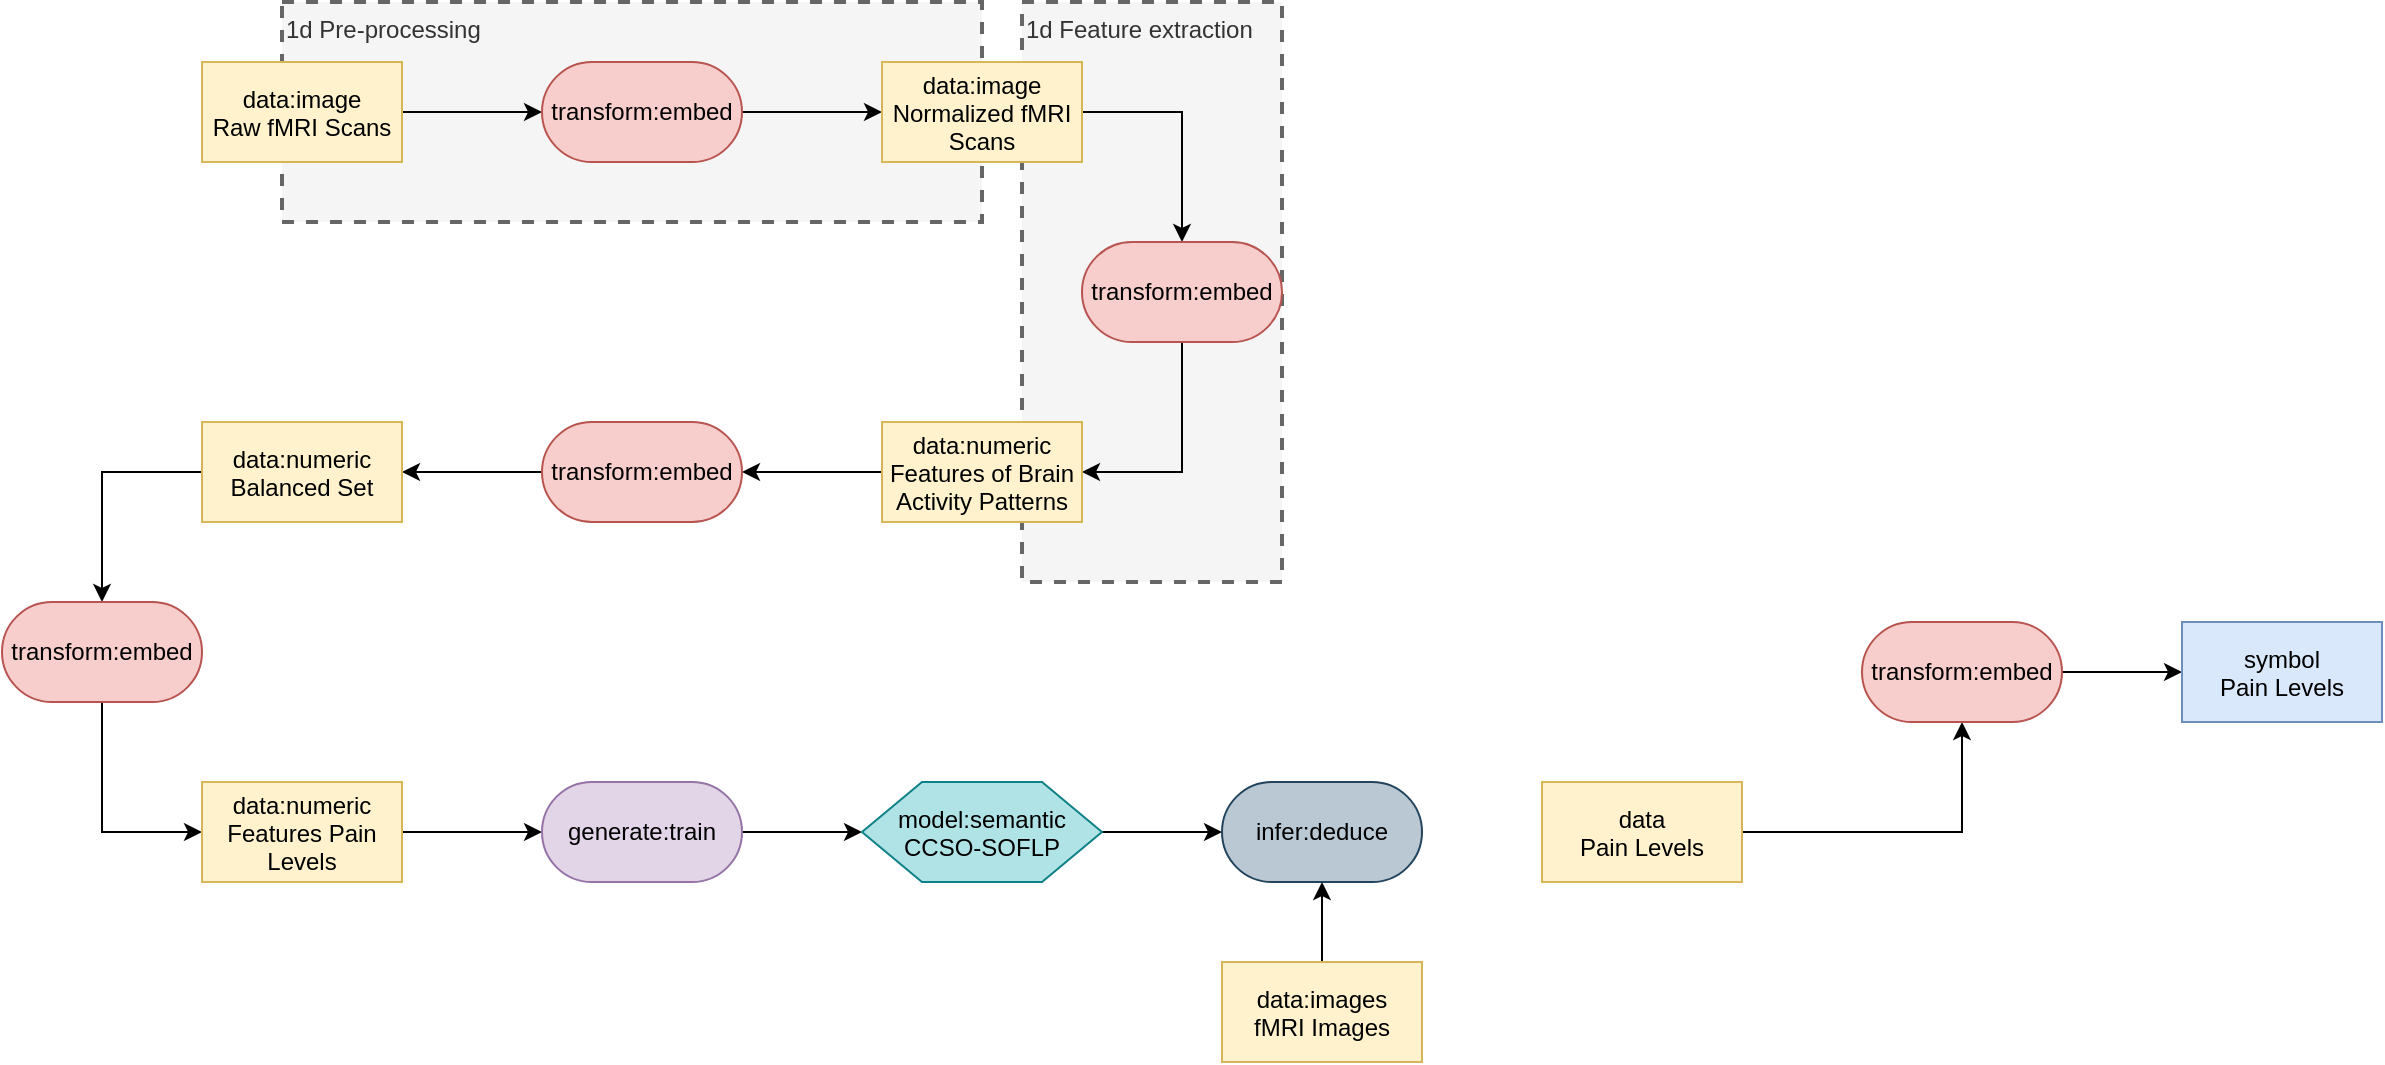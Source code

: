 <mxfile version="26.2.14">
  <diagram name="Page-1" id="CsaCU7l57D1G4LR3KXsI">
    <mxGraphModel dx="1123" dy="264" grid="1" gridSize="10" guides="1" tooltips="1" connect="1" arrows="1" fold="1" page="1" pageScale="1" pageWidth="3300" pageHeight="4681" math="0" shadow="0">
      <root>
        <mxCell id="0" />
        <mxCell id="1" parent="0" />
        <mxCell id="HTi8NTZAB4kmOLBcCDnO-37" value="&lt;div align=&quot;left&quot;&gt;1d Feature extraction&lt;/div&gt;" style="text;html=1;align=left;verticalAlign=top;whiteSpace=wrap;rounded=0;dashed=1;fillColor=#f5f5f5;fontColor=#333333;strokeColor=#666666;strokeWidth=2;fontFamily=Helvetica;fontSize=12;horizontal=1;" name="text" vertex="1" parent="1">
          <mxGeometry x="660" y="290" width="130" height="290" as="geometry" />
        </mxCell>
        <mxCell id="HTi8NTZAB4kmOLBcCDnO-34" value="&lt;div&gt;1d Pre-processing&lt;/div&gt;" style="text;html=1;align=left;verticalAlign=top;whiteSpace=wrap;rounded=0;dashed=1;fillColor=#f5f5f5;fontColor=#333333;strokeColor=#666666;strokeWidth=2;horizontal=1;" name="text" vertex="1" parent="1">
          <mxGeometry x="290" y="290" width="350" height="110" as="geometry" />
        </mxCell>
        <mxCell id="HTi8NTZAB4kmOLBcCDnO-36" style="edgeStyle=orthogonalEdgeStyle;rounded=0;orthogonalLoop=1;jettySize=auto;html=1;entryX=0;entryY=0.5;entryDx=0;entryDy=0;" edge="1" parent="1" source="HTi8NTZAB4kmOLBcCDnO-1" target="HTi8NTZAB4kmOLBcCDnO-2">
          <mxGeometry relative="1" as="geometry" />
        </mxCell>
        <mxCell id="HTi8NTZAB4kmOLBcCDnO-1" value="data:image&#xa;Raw fMRI Scans" style="rectangle;fillColor=#fff2cc;strokeColor=#d6b656;" name="data" vertex="1" parent="1">
          <mxGeometry x="250" y="320" width="100" height="50" as="geometry" />
        </mxCell>
        <mxCell id="HTi8NTZAB4kmOLBcCDnO-5" style="edgeStyle=orthogonalEdgeStyle;rounded=0;orthogonalLoop=1;jettySize=auto;html=1;entryX=0;entryY=0.5;entryDx=0;entryDy=0;" edge="1" parent="1" source="HTi8NTZAB4kmOLBcCDnO-2" target="HTi8NTZAB4kmOLBcCDnO-3">
          <mxGeometry relative="1" as="geometry" />
        </mxCell>
        <mxCell id="HTi8NTZAB4kmOLBcCDnO-2" value="transform:embed" style="rounded=1;whiteSpace=wrap;html=1;arcSize=50;fillColor=#f8cecc;strokeColor=#b85450;" name="transform" vertex="1" parent="1">
          <mxGeometry x="420" y="320" width="100" height="50" as="geometry" />
        </mxCell>
        <mxCell id="HTi8NTZAB4kmOLBcCDnO-39" style="edgeStyle=orthogonalEdgeStyle;rounded=0;orthogonalLoop=1;jettySize=auto;html=1;exitX=1;exitY=0.5;exitDx=0;exitDy=0;entryX=0.5;entryY=0;entryDx=0;entryDy=0;fontFamily=Helvetica;fontSize=12;fontColor=#333333;horizontal=1;" edge="1" parent="1" source="HTi8NTZAB4kmOLBcCDnO-3" target="HTi8NTZAB4kmOLBcCDnO-6">
          <mxGeometry relative="1" as="geometry" />
        </mxCell>
        <mxCell id="HTi8NTZAB4kmOLBcCDnO-3" value="data:image&#xa;Normalized fMRI&#xa;Scans" style="rectangle;fillColor=#fff2cc;strokeColor=#d6b656;" name="data" vertex="1" parent="1">
          <mxGeometry x="590" y="320" width="100" height="50" as="geometry" />
        </mxCell>
        <mxCell id="HTi8NTZAB4kmOLBcCDnO-10" style="edgeStyle=orthogonalEdgeStyle;rounded=0;orthogonalLoop=1;jettySize=auto;html=1;exitX=0.5;exitY=1;exitDx=0;exitDy=0;entryX=1;entryY=0.5;entryDx=0;entryDy=0;" edge="1" parent="1" source="HTi8NTZAB4kmOLBcCDnO-6" target="HTi8NTZAB4kmOLBcCDnO-9">
          <mxGeometry relative="1" as="geometry" />
        </mxCell>
        <mxCell id="HTi8NTZAB4kmOLBcCDnO-6" value="transform:embed" style="rounded=1;whiteSpace=wrap;html=1;arcSize=50;fillColor=#f8cecc;strokeColor=#b85450;" name="transform" vertex="1" parent="1">
          <mxGeometry x="690" y="410" width="100" height="50" as="geometry" />
        </mxCell>
        <mxCell id="HTi8NTZAB4kmOLBcCDnO-12" style="edgeStyle=orthogonalEdgeStyle;rounded=0;orthogonalLoop=1;jettySize=auto;html=1;exitX=0;exitY=0.5;exitDx=0;exitDy=0;entryX=1;entryY=0.5;entryDx=0;entryDy=0;" edge="1" parent="1" source="HTi8NTZAB4kmOLBcCDnO-9" target="HTi8NTZAB4kmOLBcCDnO-11">
          <mxGeometry relative="1" as="geometry" />
        </mxCell>
        <mxCell id="HTi8NTZAB4kmOLBcCDnO-9" value="data:numeric&#xa;Features of Brain&#xa;Activity Patterns" style="rectangle;fillColor=#fff2cc;strokeColor=#d6b656;" name="data" vertex="1" parent="1">
          <mxGeometry x="590" y="500" width="100" height="50" as="geometry" />
        </mxCell>
        <mxCell id="HTi8NTZAB4kmOLBcCDnO-14" style="edgeStyle=orthogonalEdgeStyle;rounded=0;orthogonalLoop=1;jettySize=auto;html=1;entryX=1;entryY=0.5;entryDx=0;entryDy=0;" edge="1" parent="1" source="HTi8NTZAB4kmOLBcCDnO-11" target="HTi8NTZAB4kmOLBcCDnO-13">
          <mxGeometry relative="1" as="geometry" />
        </mxCell>
        <mxCell id="HTi8NTZAB4kmOLBcCDnO-11" value="transform:embed" style="rounded=1;whiteSpace=wrap;html=1;arcSize=50;fillColor=#f8cecc;strokeColor=#b85450;" name="transform" vertex="1" parent="1">
          <mxGeometry x="420" y="500" width="100" height="50" as="geometry" />
        </mxCell>
        <mxCell id="HTi8NTZAB4kmOLBcCDnO-16" style="edgeStyle=orthogonalEdgeStyle;rounded=0;orthogonalLoop=1;jettySize=auto;html=1;exitX=0;exitY=0.5;exitDx=0;exitDy=0;entryX=0.5;entryY=0;entryDx=0;entryDy=0;" edge="1" parent="1" source="HTi8NTZAB4kmOLBcCDnO-13" target="HTi8NTZAB4kmOLBcCDnO-15">
          <mxGeometry relative="1" as="geometry" />
        </mxCell>
        <mxCell id="HTi8NTZAB4kmOLBcCDnO-13" value="data:numeric&#xa;Balanced Set" style="rectangle;fillColor=#fff2cc;strokeColor=#d6b656;" name="data" vertex="1" parent="1">
          <mxGeometry x="250" y="500" width="100" height="50" as="geometry" />
        </mxCell>
        <mxCell id="HTi8NTZAB4kmOLBcCDnO-18" style="edgeStyle=orthogonalEdgeStyle;rounded=0;orthogonalLoop=1;jettySize=auto;html=1;exitX=0.5;exitY=1;exitDx=0;exitDy=0;entryX=0;entryY=0.5;entryDx=0;entryDy=0;" edge="1" parent="1" source="HTi8NTZAB4kmOLBcCDnO-15" target="HTi8NTZAB4kmOLBcCDnO-17">
          <mxGeometry relative="1" as="geometry" />
        </mxCell>
        <mxCell id="HTi8NTZAB4kmOLBcCDnO-15" value="transform:embed" style="rounded=1;whiteSpace=wrap;html=1;arcSize=50;fillColor=#f8cecc;strokeColor=#b85450;" name="transform" vertex="1" parent="1">
          <mxGeometry x="150" y="590" width="100" height="50" as="geometry" />
        </mxCell>
        <mxCell id="HTi8NTZAB4kmOLBcCDnO-20" style="edgeStyle=orthogonalEdgeStyle;rounded=0;orthogonalLoop=1;jettySize=auto;html=1;entryX=0;entryY=0.5;entryDx=0;entryDy=0;" edge="1" parent="1" source="HTi8NTZAB4kmOLBcCDnO-17" target="HTi8NTZAB4kmOLBcCDnO-19">
          <mxGeometry relative="1" as="geometry" />
        </mxCell>
        <mxCell id="HTi8NTZAB4kmOLBcCDnO-17" value="data:numeric&#xa;Features Pain&#xa;Levels" style="rectangle;fillColor=#fff2cc;strokeColor=#d6b656;" name="data" vertex="1" parent="1">
          <mxGeometry x="250" y="680" width="100" height="50" as="geometry" />
        </mxCell>
        <mxCell id="HTi8NTZAB4kmOLBcCDnO-22" style="edgeStyle=orthogonalEdgeStyle;rounded=0;orthogonalLoop=1;jettySize=auto;html=1;exitX=1;exitY=0.5;exitDx=0;exitDy=0;entryX=0;entryY=0.5;entryDx=0;entryDy=0;" edge="1" parent="1" source="HTi8NTZAB4kmOLBcCDnO-19" target="HTi8NTZAB4kmOLBcCDnO-21">
          <mxGeometry relative="1" as="geometry" />
        </mxCell>
        <mxCell id="HTi8NTZAB4kmOLBcCDnO-19" value="generate:train" style="rounded=1;whiteSpace=wrap;html=1;arcSize=50;fillColor=#e1d5e7;strokeColor=#9673a6;" name="generate:train" vertex="1" parent="1">
          <mxGeometry x="420" y="680" width="100" height="50" as="geometry" />
        </mxCell>
        <mxCell id="HTi8NTZAB4kmOLBcCDnO-24" style="edgeStyle=orthogonalEdgeStyle;rounded=0;orthogonalLoop=1;jettySize=auto;html=1;exitX=1;exitY=0.5;exitDx=0;exitDy=0;entryX=0;entryY=0.5;entryDx=0;entryDy=0;" edge="1" parent="1" source="HTi8NTZAB4kmOLBcCDnO-21" target="HTi8NTZAB4kmOLBcCDnO-23">
          <mxGeometry relative="1" as="geometry" />
        </mxCell>
        <mxCell id="HTi8NTZAB4kmOLBcCDnO-21" value="model:semantic&#xa;CCSO-SOFLP" style="shape=hexagon;perimeter=hexagonPerimeter2;fillColor=#b0e3e6;strokeColor=#0e8088;" name="model" vertex="1" parent="1">
          <mxGeometry x="580" y="680" width="120" height="50" as="geometry" />
        </mxCell>
        <mxCell id="HTi8NTZAB4kmOLBcCDnO-23" value="infer:deduce" style="rounded=1;whiteSpace=wrap;html=1;arcSize=50;fillColor=#bac8d3;strokeColor=#23445d;" name="infer:deduce" vertex="1" parent="1">
          <mxGeometry x="760" y="680" width="100" height="50" as="geometry" />
        </mxCell>
        <mxCell id="HTi8NTZAB4kmOLBcCDnO-31" style="edgeStyle=orthogonalEdgeStyle;rounded=0;orthogonalLoop=1;jettySize=auto;html=1;entryX=0.5;entryY=1;entryDx=0;entryDy=0;" edge="1" parent="1" source="HTi8NTZAB4kmOLBcCDnO-25" target="HTi8NTZAB4kmOLBcCDnO-30">
          <mxGeometry relative="1" as="geometry" />
        </mxCell>
        <mxCell id="HTi8NTZAB4kmOLBcCDnO-25" value="data&#xa;Pain Levels" style="rectangle;fillColor=#fff2cc;strokeColor=#d6b656;" name="data" vertex="1" parent="1">
          <mxGeometry x="920" y="680" width="100" height="50" as="geometry" />
        </mxCell>
        <mxCell id="HTi8NTZAB4kmOLBcCDnO-28" style="edgeStyle=orthogonalEdgeStyle;rounded=0;orthogonalLoop=1;jettySize=auto;html=1;exitX=0.5;exitY=0;exitDx=0;exitDy=0;entryX=0.5;entryY=1;entryDx=0;entryDy=0;" edge="1" parent="1" source="HTi8NTZAB4kmOLBcCDnO-27" target="HTi8NTZAB4kmOLBcCDnO-23">
          <mxGeometry relative="1" as="geometry" />
        </mxCell>
        <mxCell id="HTi8NTZAB4kmOLBcCDnO-27" value="data:images&#xa;fMRI Images" style="rectangle;fillColor=#fff2cc;strokeColor=#d6b656;" name="data" vertex="1" parent="1">
          <mxGeometry x="760" y="770" width="100" height="50" as="geometry" />
        </mxCell>
        <mxCell id="HTi8NTZAB4kmOLBcCDnO-33" style="edgeStyle=orthogonalEdgeStyle;rounded=0;orthogonalLoop=1;jettySize=auto;html=1;exitX=1;exitY=0.5;exitDx=0;exitDy=0;entryX=0;entryY=0.5;entryDx=0;entryDy=0;" edge="1" parent="1" source="HTi8NTZAB4kmOLBcCDnO-30" target="HTi8NTZAB4kmOLBcCDnO-32">
          <mxGeometry relative="1" as="geometry" />
        </mxCell>
        <mxCell id="HTi8NTZAB4kmOLBcCDnO-30" value="transform:embed" style="rounded=1;whiteSpace=wrap;html=1;arcSize=50;fillColor=#f8cecc;strokeColor=#b85450;" name="transform" vertex="1" parent="1">
          <mxGeometry x="1080" y="600" width="100" height="50" as="geometry" />
        </mxCell>
        <mxCell id="HTi8NTZAB4kmOLBcCDnO-32" value="symbol&#xa;Pain Levels" style="rectangle;fillColor=#dae8fc;strokeColor=#6c8ebf;" name="symbol" vertex="1" parent="1">
          <mxGeometry x="1240" y="600" width="100" height="50" as="geometry" />
        </mxCell>
      </root>
    </mxGraphModel>
  </diagram>
</mxfile>
